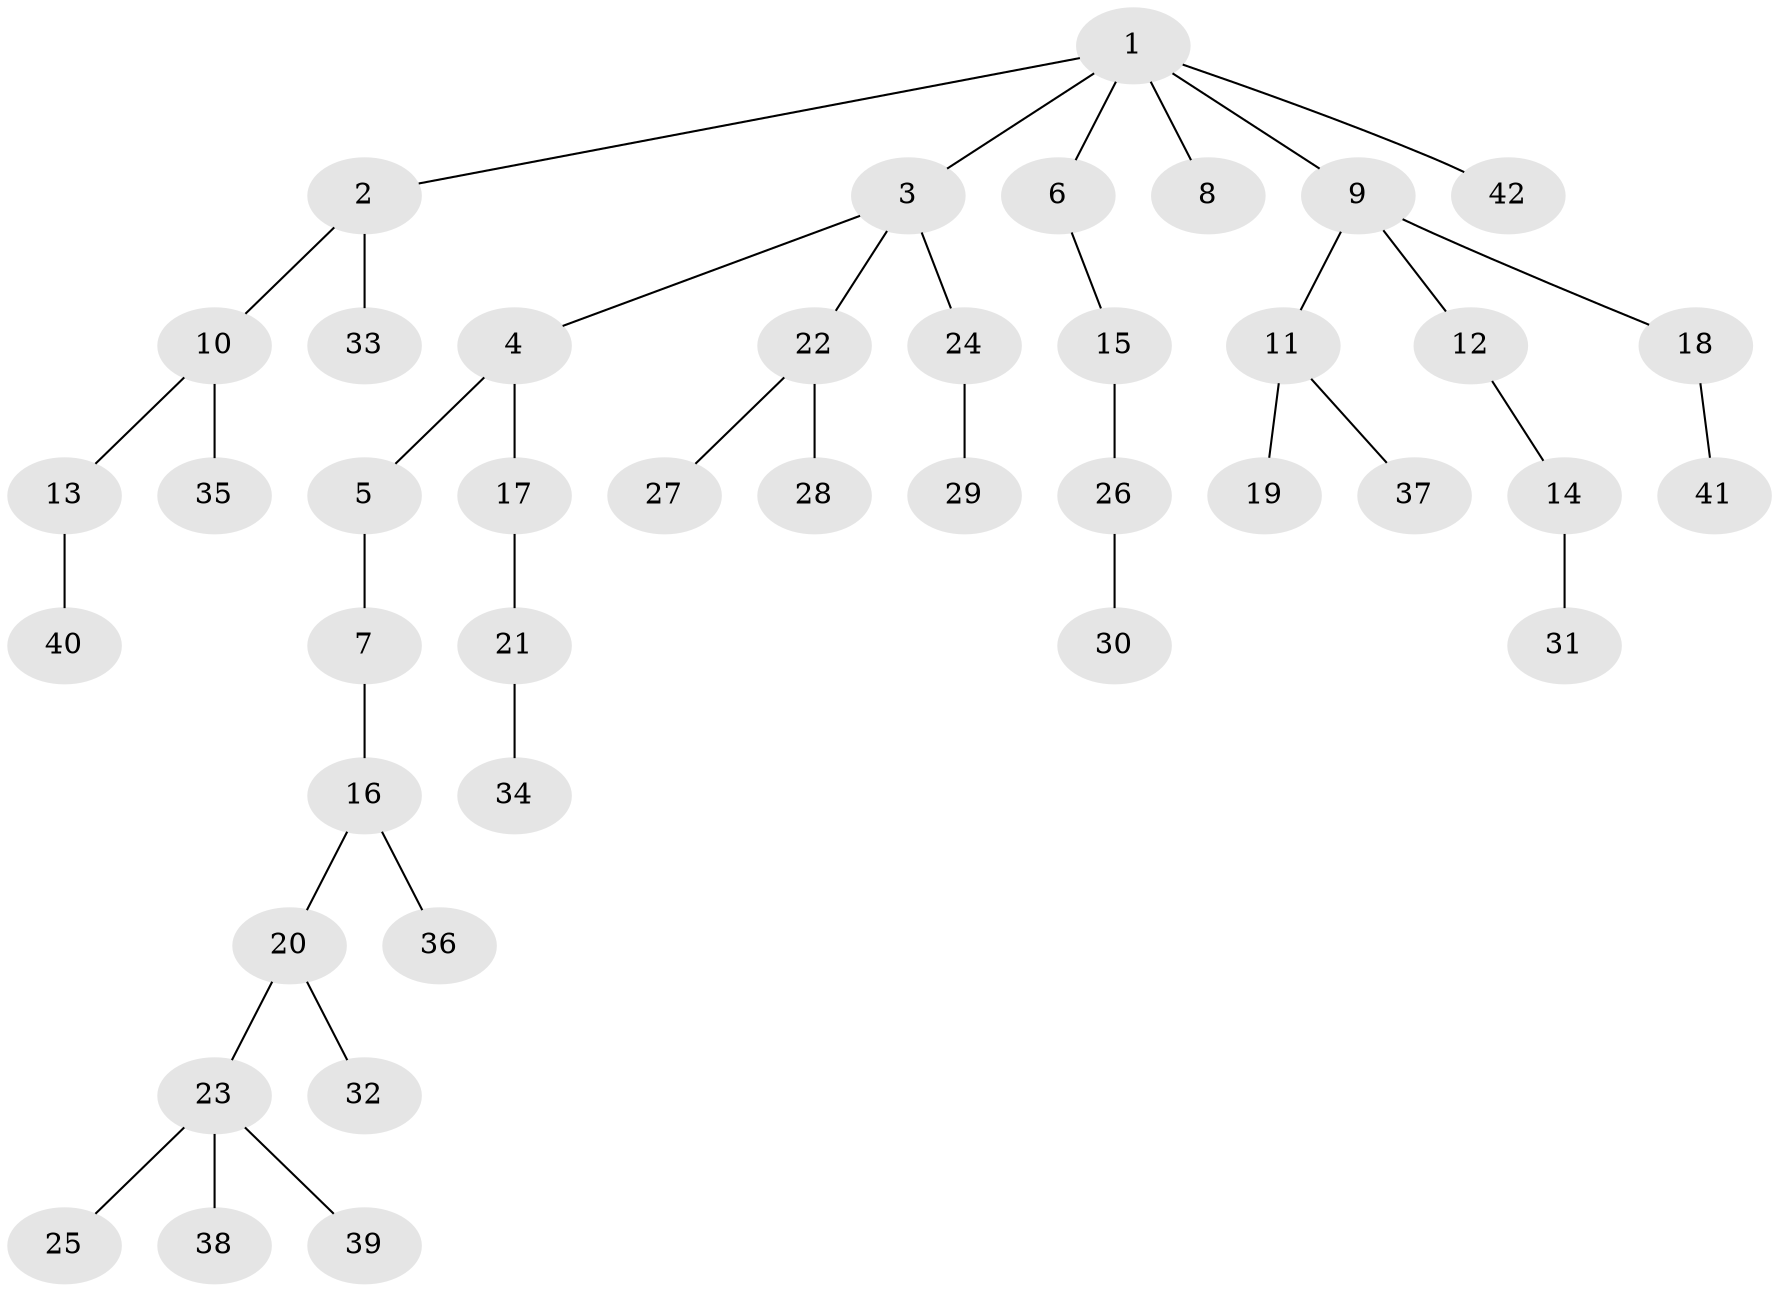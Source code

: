 // original degree distribution, {8: 0.007407407407407408, 5: 0.05185185185185185, 4: 0.08888888888888889, 2: 0.23703703703703705, 3: 0.1111111111111111, 1: 0.5037037037037037}
// Generated by graph-tools (version 1.1) at 2025/51/03/04/25 22:51:56]
// undirected, 42 vertices, 41 edges
graph export_dot {
  node [color=gray90,style=filled];
  1;
  2;
  3;
  4;
  5;
  6;
  7;
  8;
  9;
  10;
  11;
  12;
  13;
  14;
  15;
  16;
  17;
  18;
  19;
  20;
  21;
  22;
  23;
  24;
  25;
  26;
  27;
  28;
  29;
  30;
  31;
  32;
  33;
  34;
  35;
  36;
  37;
  38;
  39;
  40;
  41;
  42;
  1 -- 2 [weight=1.0];
  1 -- 3 [weight=1.0];
  1 -- 6 [weight=1.0];
  1 -- 8 [weight=1.0];
  1 -- 9 [weight=1.0];
  1 -- 42 [weight=1.0];
  2 -- 10 [weight=1.0];
  2 -- 33 [weight=1.0];
  3 -- 4 [weight=1.0];
  3 -- 22 [weight=1.0];
  3 -- 24 [weight=1.0];
  4 -- 5 [weight=1.0];
  4 -- 17 [weight=1.0];
  5 -- 7 [weight=2.0];
  6 -- 15 [weight=1.0];
  7 -- 16 [weight=1.0];
  9 -- 11 [weight=1.0];
  9 -- 12 [weight=1.0];
  9 -- 18 [weight=1.0];
  10 -- 13 [weight=1.0];
  10 -- 35 [weight=2.0];
  11 -- 19 [weight=2.0];
  11 -- 37 [weight=1.0];
  12 -- 14 [weight=1.0];
  13 -- 40 [weight=1.0];
  14 -- 31 [weight=1.0];
  15 -- 26 [weight=1.0];
  16 -- 20 [weight=2.0];
  16 -- 36 [weight=2.0];
  17 -- 21 [weight=1.0];
  18 -- 41 [weight=1.0];
  20 -- 23 [weight=1.0];
  20 -- 32 [weight=1.0];
  21 -- 34 [weight=3.0];
  22 -- 27 [weight=1.0];
  22 -- 28 [weight=1.0];
  23 -- 25 [weight=1.0];
  23 -- 38 [weight=1.0];
  23 -- 39 [weight=1.0];
  24 -- 29 [weight=1.0];
  26 -- 30 [weight=2.0];
}
